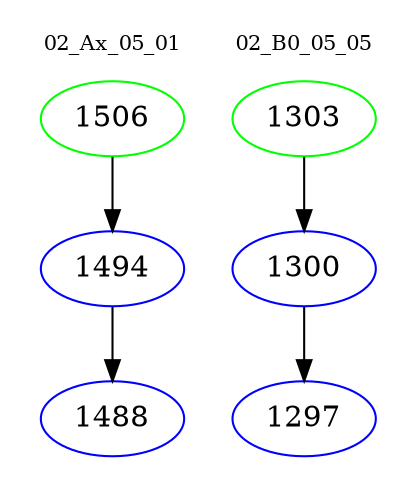 digraph{
subgraph cluster_0 {
color = white
label = "02_Ax_05_01";
fontsize=10;
T0_1506 [label="1506", color="green"]
T0_1506 -> T0_1494 [color="black"]
T0_1494 [label="1494", color="blue"]
T0_1494 -> T0_1488 [color="black"]
T0_1488 [label="1488", color="blue"]
}
subgraph cluster_1 {
color = white
label = "02_B0_05_05";
fontsize=10;
T1_1303 [label="1303", color="green"]
T1_1303 -> T1_1300 [color="black"]
T1_1300 [label="1300", color="blue"]
T1_1300 -> T1_1297 [color="black"]
T1_1297 [label="1297", color="blue"]
}
}
